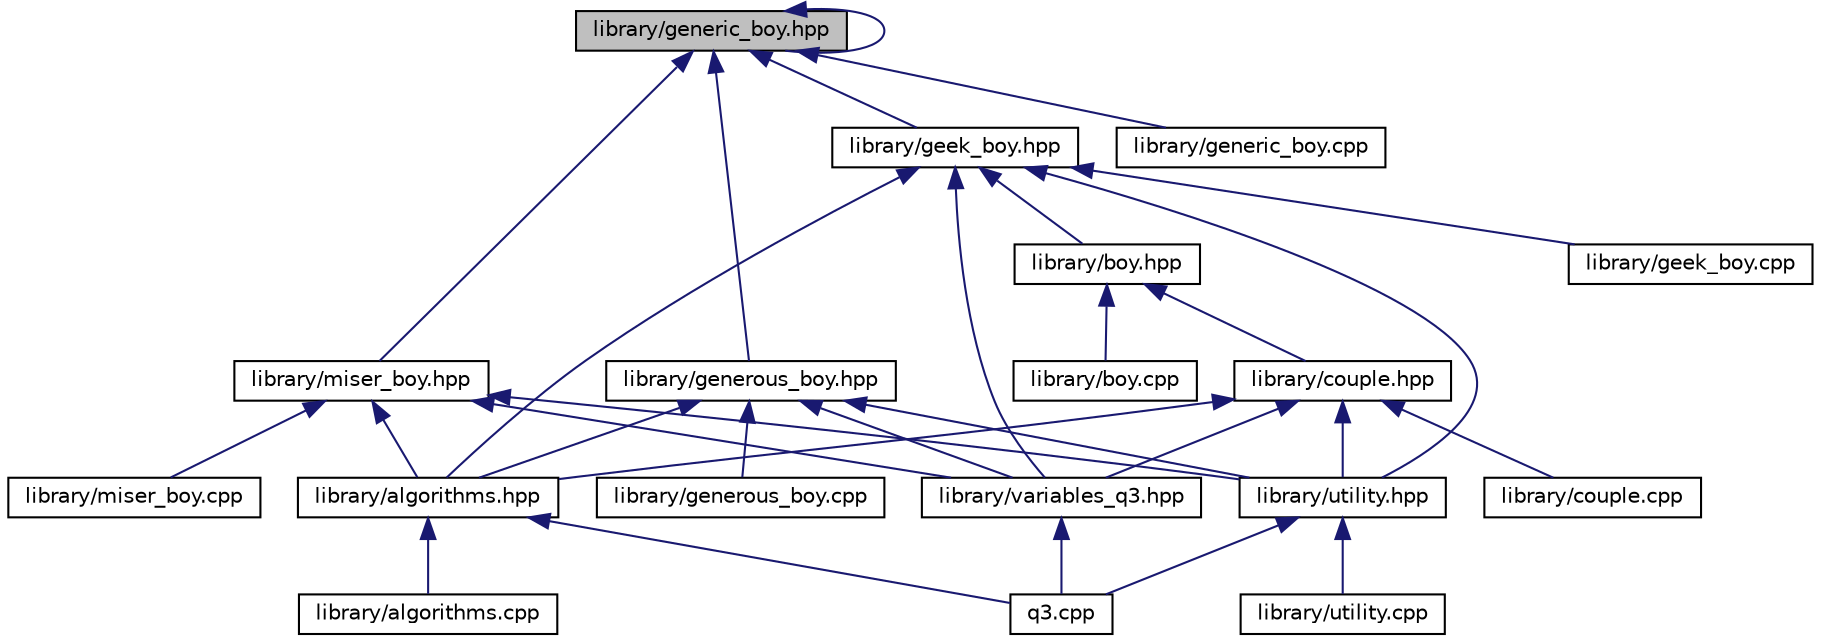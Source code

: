 digraph "library/generic_boy.hpp"
{
  edge [fontname="Helvetica",fontsize="10",labelfontname="Helvetica",labelfontsize="10"];
  node [fontname="Helvetica",fontsize="10",shape=record];
  Node2 [label="library/generic_boy.hpp",height=0.2,width=0.4,color="black", fillcolor="grey75", style="filled", fontcolor="black"];
  Node2 -> Node3 [dir="back",color="midnightblue",fontsize="10",style="solid",fontname="Helvetica"];
  Node3 [label="library/geek_boy.hpp",height=0.2,width=0.4,color="black", fillcolor="white", style="filled",URL="$geek__boy_8hpp.html"];
  Node3 -> Node4 [dir="back",color="midnightblue",fontsize="10",style="solid",fontname="Helvetica"];
  Node4 [label="library/algorithms.hpp",height=0.2,width=0.4,color="black", fillcolor="white", style="filled",URL="$algorithms_8hpp.html"];
  Node4 -> Node5 [dir="back",color="midnightblue",fontsize="10",style="solid",fontname="Helvetica"];
  Node5 [label="library/algorithms.cpp",height=0.2,width=0.4,color="black", fillcolor="white", style="filled",URL="$algorithms_8cpp.html"];
  Node4 -> Node6 [dir="back",color="midnightblue",fontsize="10",style="solid",fontname="Helvetica"];
  Node6 [label="q3.cpp",height=0.2,width=0.4,color="black", fillcolor="white", style="filled",URL="$q3_8cpp.html"];
  Node3 -> Node7 [dir="back",color="midnightblue",fontsize="10",style="solid",fontname="Helvetica"];
  Node7 [label="library/boy.hpp",height=0.2,width=0.4,color="black", fillcolor="white", style="filled",URL="$boy_8hpp.html"];
  Node7 -> Node8 [dir="back",color="midnightblue",fontsize="10",style="solid",fontname="Helvetica"];
  Node8 [label="library/couple.hpp",height=0.2,width=0.4,color="black", fillcolor="white", style="filled",URL="$couple_8hpp.html"];
  Node8 -> Node4 [dir="back",color="midnightblue",fontsize="10",style="solid",fontname="Helvetica"];
  Node8 -> Node9 [dir="back",color="midnightblue",fontsize="10",style="solid",fontname="Helvetica"];
  Node9 [label="library/couple.cpp",height=0.2,width=0.4,color="black", fillcolor="white", style="filled",URL="$couple_8cpp.html"];
  Node8 -> Node10 [dir="back",color="midnightblue",fontsize="10",style="solid",fontname="Helvetica"];
  Node10 [label="library/utility.hpp",height=0.2,width=0.4,color="black", fillcolor="white", style="filled",URL="$utility_8hpp.html"];
  Node10 -> Node11 [dir="back",color="midnightblue",fontsize="10",style="solid",fontname="Helvetica"];
  Node11 [label="library/utility.cpp",height=0.2,width=0.4,color="black", fillcolor="white", style="filled",URL="$utility_8cpp.html"];
  Node10 -> Node6 [dir="back",color="midnightblue",fontsize="10",style="solid",fontname="Helvetica"];
  Node8 -> Node12 [dir="back",color="midnightblue",fontsize="10",style="solid",fontname="Helvetica"];
  Node12 [label="library/variables_q3.hpp",height=0.2,width=0.4,color="black", fillcolor="white", style="filled",URL="$variables__q3_8hpp.html"];
  Node12 -> Node6 [dir="back",color="midnightblue",fontsize="10",style="solid",fontname="Helvetica"];
  Node7 -> Node13 [dir="back",color="midnightblue",fontsize="10",style="solid",fontname="Helvetica"];
  Node13 [label="library/boy.cpp",height=0.2,width=0.4,color="black", fillcolor="white", style="filled",URL="$boy_8cpp.html"];
  Node3 -> Node14 [dir="back",color="midnightblue",fontsize="10",style="solid",fontname="Helvetica"];
  Node14 [label="library/geek_boy.cpp",height=0.2,width=0.4,color="black", fillcolor="white", style="filled",URL="$geek__boy_8cpp.html"];
  Node3 -> Node10 [dir="back",color="midnightblue",fontsize="10",style="solid",fontname="Helvetica"];
  Node3 -> Node12 [dir="back",color="midnightblue",fontsize="10",style="solid",fontname="Helvetica"];
  Node2 -> Node2 [dir="back",color="midnightblue",fontsize="10",style="solid",fontname="Helvetica"];
  Node2 -> Node15 [dir="back",color="midnightblue",fontsize="10",style="solid",fontname="Helvetica"];
  Node15 [label="library/generous_boy.hpp",height=0.2,width=0.4,color="black", fillcolor="white", style="filled",URL="$generous__boy_8hpp.html"];
  Node15 -> Node4 [dir="back",color="midnightblue",fontsize="10",style="solid",fontname="Helvetica"];
  Node15 -> Node16 [dir="back",color="midnightblue",fontsize="10",style="solid",fontname="Helvetica"];
  Node16 [label="library/generous_boy.cpp",height=0.2,width=0.4,color="black", fillcolor="white", style="filled",URL="$generous__boy_8cpp.html"];
  Node15 -> Node10 [dir="back",color="midnightblue",fontsize="10",style="solid",fontname="Helvetica"];
  Node15 -> Node12 [dir="back",color="midnightblue",fontsize="10",style="solid",fontname="Helvetica"];
  Node2 -> Node17 [dir="back",color="midnightblue",fontsize="10",style="solid",fontname="Helvetica"];
  Node17 [label="library/miser_boy.hpp",height=0.2,width=0.4,color="black", fillcolor="white", style="filled",URL="$miser__boy_8hpp.html"];
  Node17 -> Node4 [dir="back",color="midnightblue",fontsize="10",style="solid",fontname="Helvetica"];
  Node17 -> Node18 [dir="back",color="midnightblue",fontsize="10",style="solid",fontname="Helvetica"];
  Node18 [label="library/miser_boy.cpp",height=0.2,width=0.4,color="black", fillcolor="white", style="filled",URL="$miser__boy_8cpp.html"];
  Node17 -> Node10 [dir="back",color="midnightblue",fontsize="10",style="solid",fontname="Helvetica"];
  Node17 -> Node12 [dir="back",color="midnightblue",fontsize="10",style="solid",fontname="Helvetica"];
  Node2 -> Node19 [dir="back",color="midnightblue",fontsize="10",style="solid",fontname="Helvetica"];
  Node19 [label="library/generic_boy.cpp",height=0.2,width=0.4,color="black", fillcolor="white", style="filled",URL="$generic__boy_8cpp.html"];
}
